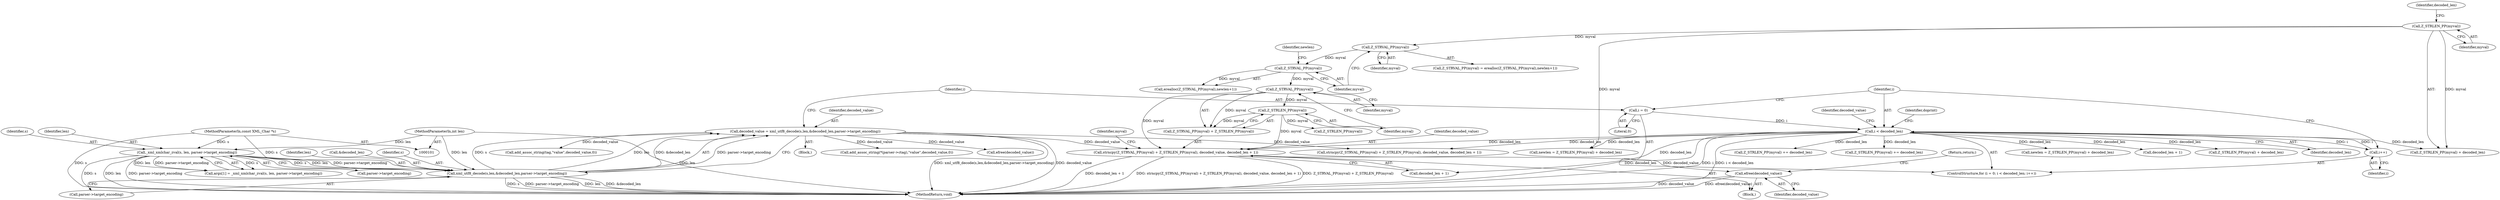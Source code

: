 digraph "0_php_dccda88f27a084bcbbb30198ace12b4e7ae961cc_4@API" {
"1000364" [label="(Call,strncpy(Z_STRVAL_PP(myval) + Z_STRLEN_PP(myval), decoded_value, decoded_len + 1))"];
"1000366" [label="(Call,Z_STRVAL_PP(myval))"];
"1000359" [label="(Call,Z_STRVAL_PP(myval))"];
"1000356" [label="(Call,Z_STRVAL_PP(myval))"];
"1000352" [label="(Call,Z_STRLEN_PP(myval))"];
"1000368" [label="(Call,Z_STRLEN_PP(myval))"];
"1000169" [label="(Call,decoded_value = xml_utf8_decode(s,len,&decoded_len,parser->target_encoding))"];
"1000171" [label="(Call,xml_utf8_decode(s,len,&decoded_len,parser->target_encoding))"];
"1000134" [label="(Call,_xml_xmlchar_zval(s, len, parser->target_encoding))"];
"1000103" [label="(MethodParameterIn,const XML_Char *s)"];
"1000104" [label="(MethodParameterIn,int len)"];
"1000183" [label="(Call,i < decoded_len)"];
"1000186" [label="(Call,i++)"];
"1000180" [label="(Call,i = 0)"];
"1000378" [label="(Call,efree(decoded_value))"];
"1000356" [label="(Call,Z_STRVAL_PP(myval))"];
"1000374" [label="(Call,Z_STRLEN_PP(myval) += decoded_len)"];
"1000471" [label="(MethodReturn,void)"];
"1000430" [label="(Call,add_assoc_string(tag,\"value\",decoded_value,0))"];
"1000370" [label="(Identifier,decoded_value)"];
"1000347" [label="(Block,)"];
"1000174" [label="(Call,&decoded_len)"];
"1000238" [label="(Call,newlen = Z_STRLEN_PP(myval) + decoded_len)"];
"1000375" [label="(Call,Z_STRLEN_PP(myval))"];
"1000184" [label="(Identifier,i)"];
"1000161" [label="(Block,)"];
"1000376" [label="(Identifier,myval)"];
"1000349" [label="(Call,newlen = Z_STRLEN_PP(myval) + decoded_len)"];
"1000209" [label="(Identifier,doprint)"];
"1000180" [label="(Call,i = 0)"];
"1000365" [label="(Call,Z_STRVAL_PP(myval) + Z_STRLEN_PP(myval))"];
"1000378" [label="(Call,efree(decoded_value))"];
"1000171" [label="(Call,xml_utf8_decode(s,len,&decoded_len,parser->target_encoding))"];
"1000187" [label="(Identifier,i)"];
"1000135" [label="(Identifier,s)"];
"1000170" [label="(Identifier,decoded_value)"];
"1000369" [label="(Identifier,myval)"];
"1000355" [label="(Call,Z_STRVAL_PP(myval) = erealloc(Z_STRVAL_PP(myval),newlen+1))"];
"1000136" [label="(Identifier,len)"];
"1000183" [label="(Call,i < decoded_len)"];
"1000260" [label="(Call,decoded_len + 1)"];
"1000181" [label="(Identifier,i)"];
"1000357" [label="(Identifier,myval)"];
"1000371" [label="(Call,decoded_len + 1)"];
"1000186" [label="(Call,i++)"];
"1000172" [label="(Identifier,s)"];
"1000240" [label="(Call,Z_STRLEN_PP(myval) + decoded_len)"];
"1000103" [label="(MethodParameterIn,const XML_Char *s)"];
"1000354" [label="(Identifier,decoded_len)"];
"1000169" [label="(Call,decoded_value = xml_utf8_decode(s,len,&decoded_len,parser->target_encoding))"];
"1000271" [label="(Call,add_assoc_string(*(parser->ctag),\"value\",decoded_value,0))"];
"1000104" [label="(MethodParameterIn,int len)"];
"1000173" [label="(Identifier,len)"];
"1000351" [label="(Call,Z_STRLEN_PP(myval) + decoded_len)"];
"1000253" [label="(Call,strncpy(Z_STRVAL_PP(myval) + Z_STRLEN_PP(myval), decoded_value, decoded_len + 1))"];
"1000137" [label="(Call,parser->target_encoding)"];
"1000359" [label="(Call,Z_STRVAL_PP(myval))"];
"1000469" [label="(Call,efree(decoded_value))"];
"1000364" [label="(Call,strncpy(Z_STRVAL_PP(myval) + Z_STRLEN_PP(myval), decoded_value, decoded_len + 1))"];
"1000191" [label="(Identifier,decoded_value)"];
"1000379" [label="(Identifier,decoded_value)"];
"1000176" [label="(Call,parser->target_encoding)"];
"1000352" [label="(Call,Z_STRLEN_PP(myval))"];
"1000368" [label="(Call,Z_STRLEN_PP(myval))"];
"1000360" [label="(Identifier,myval)"];
"1000362" [label="(Identifier,newlen)"];
"1000130" [label="(Call,args[1] = _xml_xmlchar_zval(s, len, parser->target_encoding))"];
"1000366" [label="(Call,Z_STRVAL_PP(myval))"];
"1000185" [label="(Identifier,decoded_len)"];
"1000380" [label="(Return,return;)"];
"1000179" [label="(ControlStructure,for (i = 0; i < decoded_len; i++))"];
"1000367" [label="(Identifier,myval)"];
"1000353" [label="(Identifier,myval)"];
"1000263" [label="(Call,Z_STRLEN_PP(myval) += decoded_len)"];
"1000182" [label="(Literal,0)"];
"1000134" [label="(Call,_xml_xmlchar_zval(s, len, parser->target_encoding))"];
"1000358" [label="(Call,erealloc(Z_STRVAL_PP(myval),newlen+1))"];
"1000364" -> "1000347"  [label="AST: "];
"1000364" -> "1000371"  [label="CFG: "];
"1000365" -> "1000364"  [label="AST: "];
"1000370" -> "1000364"  [label="AST: "];
"1000371" -> "1000364"  [label="AST: "];
"1000376" -> "1000364"  [label="CFG: "];
"1000364" -> "1000471"  [label="DDG: strncpy(Z_STRVAL_PP(myval) + Z_STRLEN_PP(myval), decoded_value, decoded_len + 1)"];
"1000364" -> "1000471"  [label="DDG: Z_STRVAL_PP(myval) + Z_STRLEN_PP(myval)"];
"1000364" -> "1000471"  [label="DDG: decoded_len + 1"];
"1000366" -> "1000364"  [label="DDG: myval"];
"1000368" -> "1000364"  [label="DDG: myval"];
"1000169" -> "1000364"  [label="DDG: decoded_value"];
"1000183" -> "1000364"  [label="DDG: decoded_len"];
"1000364" -> "1000378"  [label="DDG: decoded_value"];
"1000366" -> "1000365"  [label="AST: "];
"1000366" -> "1000367"  [label="CFG: "];
"1000367" -> "1000366"  [label="AST: "];
"1000369" -> "1000366"  [label="CFG: "];
"1000366" -> "1000365"  [label="DDG: myval"];
"1000359" -> "1000366"  [label="DDG: myval"];
"1000366" -> "1000368"  [label="DDG: myval"];
"1000359" -> "1000358"  [label="AST: "];
"1000359" -> "1000360"  [label="CFG: "];
"1000360" -> "1000359"  [label="AST: "];
"1000362" -> "1000359"  [label="CFG: "];
"1000359" -> "1000358"  [label="DDG: myval"];
"1000356" -> "1000359"  [label="DDG: myval"];
"1000356" -> "1000355"  [label="AST: "];
"1000356" -> "1000357"  [label="CFG: "];
"1000357" -> "1000356"  [label="AST: "];
"1000360" -> "1000356"  [label="CFG: "];
"1000352" -> "1000356"  [label="DDG: myval"];
"1000352" -> "1000351"  [label="AST: "];
"1000352" -> "1000353"  [label="CFG: "];
"1000353" -> "1000352"  [label="AST: "];
"1000354" -> "1000352"  [label="CFG: "];
"1000352" -> "1000349"  [label="DDG: myval"];
"1000352" -> "1000351"  [label="DDG: myval"];
"1000368" -> "1000365"  [label="AST: "];
"1000368" -> "1000369"  [label="CFG: "];
"1000369" -> "1000368"  [label="AST: "];
"1000365" -> "1000368"  [label="CFG: "];
"1000368" -> "1000365"  [label="DDG: myval"];
"1000368" -> "1000375"  [label="DDG: myval"];
"1000169" -> "1000161"  [label="AST: "];
"1000169" -> "1000171"  [label="CFG: "];
"1000170" -> "1000169"  [label="AST: "];
"1000171" -> "1000169"  [label="AST: "];
"1000181" -> "1000169"  [label="CFG: "];
"1000169" -> "1000471"  [label="DDG: xml_utf8_decode(s,len,&decoded_len,parser->target_encoding)"];
"1000169" -> "1000471"  [label="DDG: decoded_value"];
"1000171" -> "1000169"  [label="DDG: s"];
"1000171" -> "1000169"  [label="DDG: len"];
"1000171" -> "1000169"  [label="DDG: &decoded_len"];
"1000171" -> "1000169"  [label="DDG: parser->target_encoding"];
"1000169" -> "1000253"  [label="DDG: decoded_value"];
"1000169" -> "1000271"  [label="DDG: decoded_value"];
"1000169" -> "1000430"  [label="DDG: decoded_value"];
"1000169" -> "1000469"  [label="DDG: decoded_value"];
"1000171" -> "1000176"  [label="CFG: "];
"1000172" -> "1000171"  [label="AST: "];
"1000173" -> "1000171"  [label="AST: "];
"1000174" -> "1000171"  [label="AST: "];
"1000176" -> "1000171"  [label="AST: "];
"1000171" -> "1000471"  [label="DDG: s"];
"1000171" -> "1000471"  [label="DDG: parser->target_encoding"];
"1000171" -> "1000471"  [label="DDG: len"];
"1000171" -> "1000471"  [label="DDG: &decoded_len"];
"1000134" -> "1000171"  [label="DDG: s"];
"1000134" -> "1000171"  [label="DDG: len"];
"1000134" -> "1000171"  [label="DDG: parser->target_encoding"];
"1000103" -> "1000171"  [label="DDG: s"];
"1000104" -> "1000171"  [label="DDG: len"];
"1000134" -> "1000130"  [label="AST: "];
"1000134" -> "1000137"  [label="CFG: "];
"1000135" -> "1000134"  [label="AST: "];
"1000136" -> "1000134"  [label="AST: "];
"1000137" -> "1000134"  [label="AST: "];
"1000130" -> "1000134"  [label="CFG: "];
"1000134" -> "1000471"  [label="DDG: s"];
"1000134" -> "1000471"  [label="DDG: len"];
"1000134" -> "1000471"  [label="DDG: parser->target_encoding"];
"1000134" -> "1000130"  [label="DDG: s"];
"1000134" -> "1000130"  [label="DDG: len"];
"1000134" -> "1000130"  [label="DDG: parser->target_encoding"];
"1000103" -> "1000134"  [label="DDG: s"];
"1000104" -> "1000134"  [label="DDG: len"];
"1000103" -> "1000101"  [label="AST: "];
"1000103" -> "1000471"  [label="DDG: s"];
"1000104" -> "1000101"  [label="AST: "];
"1000104" -> "1000471"  [label="DDG: len"];
"1000183" -> "1000179"  [label="AST: "];
"1000183" -> "1000185"  [label="CFG: "];
"1000184" -> "1000183"  [label="AST: "];
"1000185" -> "1000183"  [label="AST: "];
"1000191" -> "1000183"  [label="CFG: "];
"1000209" -> "1000183"  [label="CFG: "];
"1000183" -> "1000471"  [label="DDG: decoded_len"];
"1000183" -> "1000471"  [label="DDG: i"];
"1000183" -> "1000471"  [label="DDG: i < decoded_len"];
"1000186" -> "1000183"  [label="DDG: i"];
"1000180" -> "1000183"  [label="DDG: i"];
"1000183" -> "1000186"  [label="DDG: i"];
"1000183" -> "1000238"  [label="DDG: decoded_len"];
"1000183" -> "1000240"  [label="DDG: decoded_len"];
"1000183" -> "1000253"  [label="DDG: decoded_len"];
"1000183" -> "1000260"  [label="DDG: decoded_len"];
"1000183" -> "1000263"  [label="DDG: decoded_len"];
"1000183" -> "1000349"  [label="DDG: decoded_len"];
"1000183" -> "1000351"  [label="DDG: decoded_len"];
"1000183" -> "1000371"  [label="DDG: decoded_len"];
"1000183" -> "1000374"  [label="DDG: decoded_len"];
"1000186" -> "1000179"  [label="AST: "];
"1000186" -> "1000187"  [label="CFG: "];
"1000187" -> "1000186"  [label="AST: "];
"1000184" -> "1000186"  [label="CFG: "];
"1000180" -> "1000179"  [label="AST: "];
"1000180" -> "1000182"  [label="CFG: "];
"1000181" -> "1000180"  [label="AST: "];
"1000182" -> "1000180"  [label="AST: "];
"1000184" -> "1000180"  [label="CFG: "];
"1000378" -> "1000347"  [label="AST: "];
"1000378" -> "1000379"  [label="CFG: "];
"1000379" -> "1000378"  [label="AST: "];
"1000380" -> "1000378"  [label="CFG: "];
"1000378" -> "1000471"  [label="DDG: decoded_value"];
"1000378" -> "1000471"  [label="DDG: efree(decoded_value)"];
}
